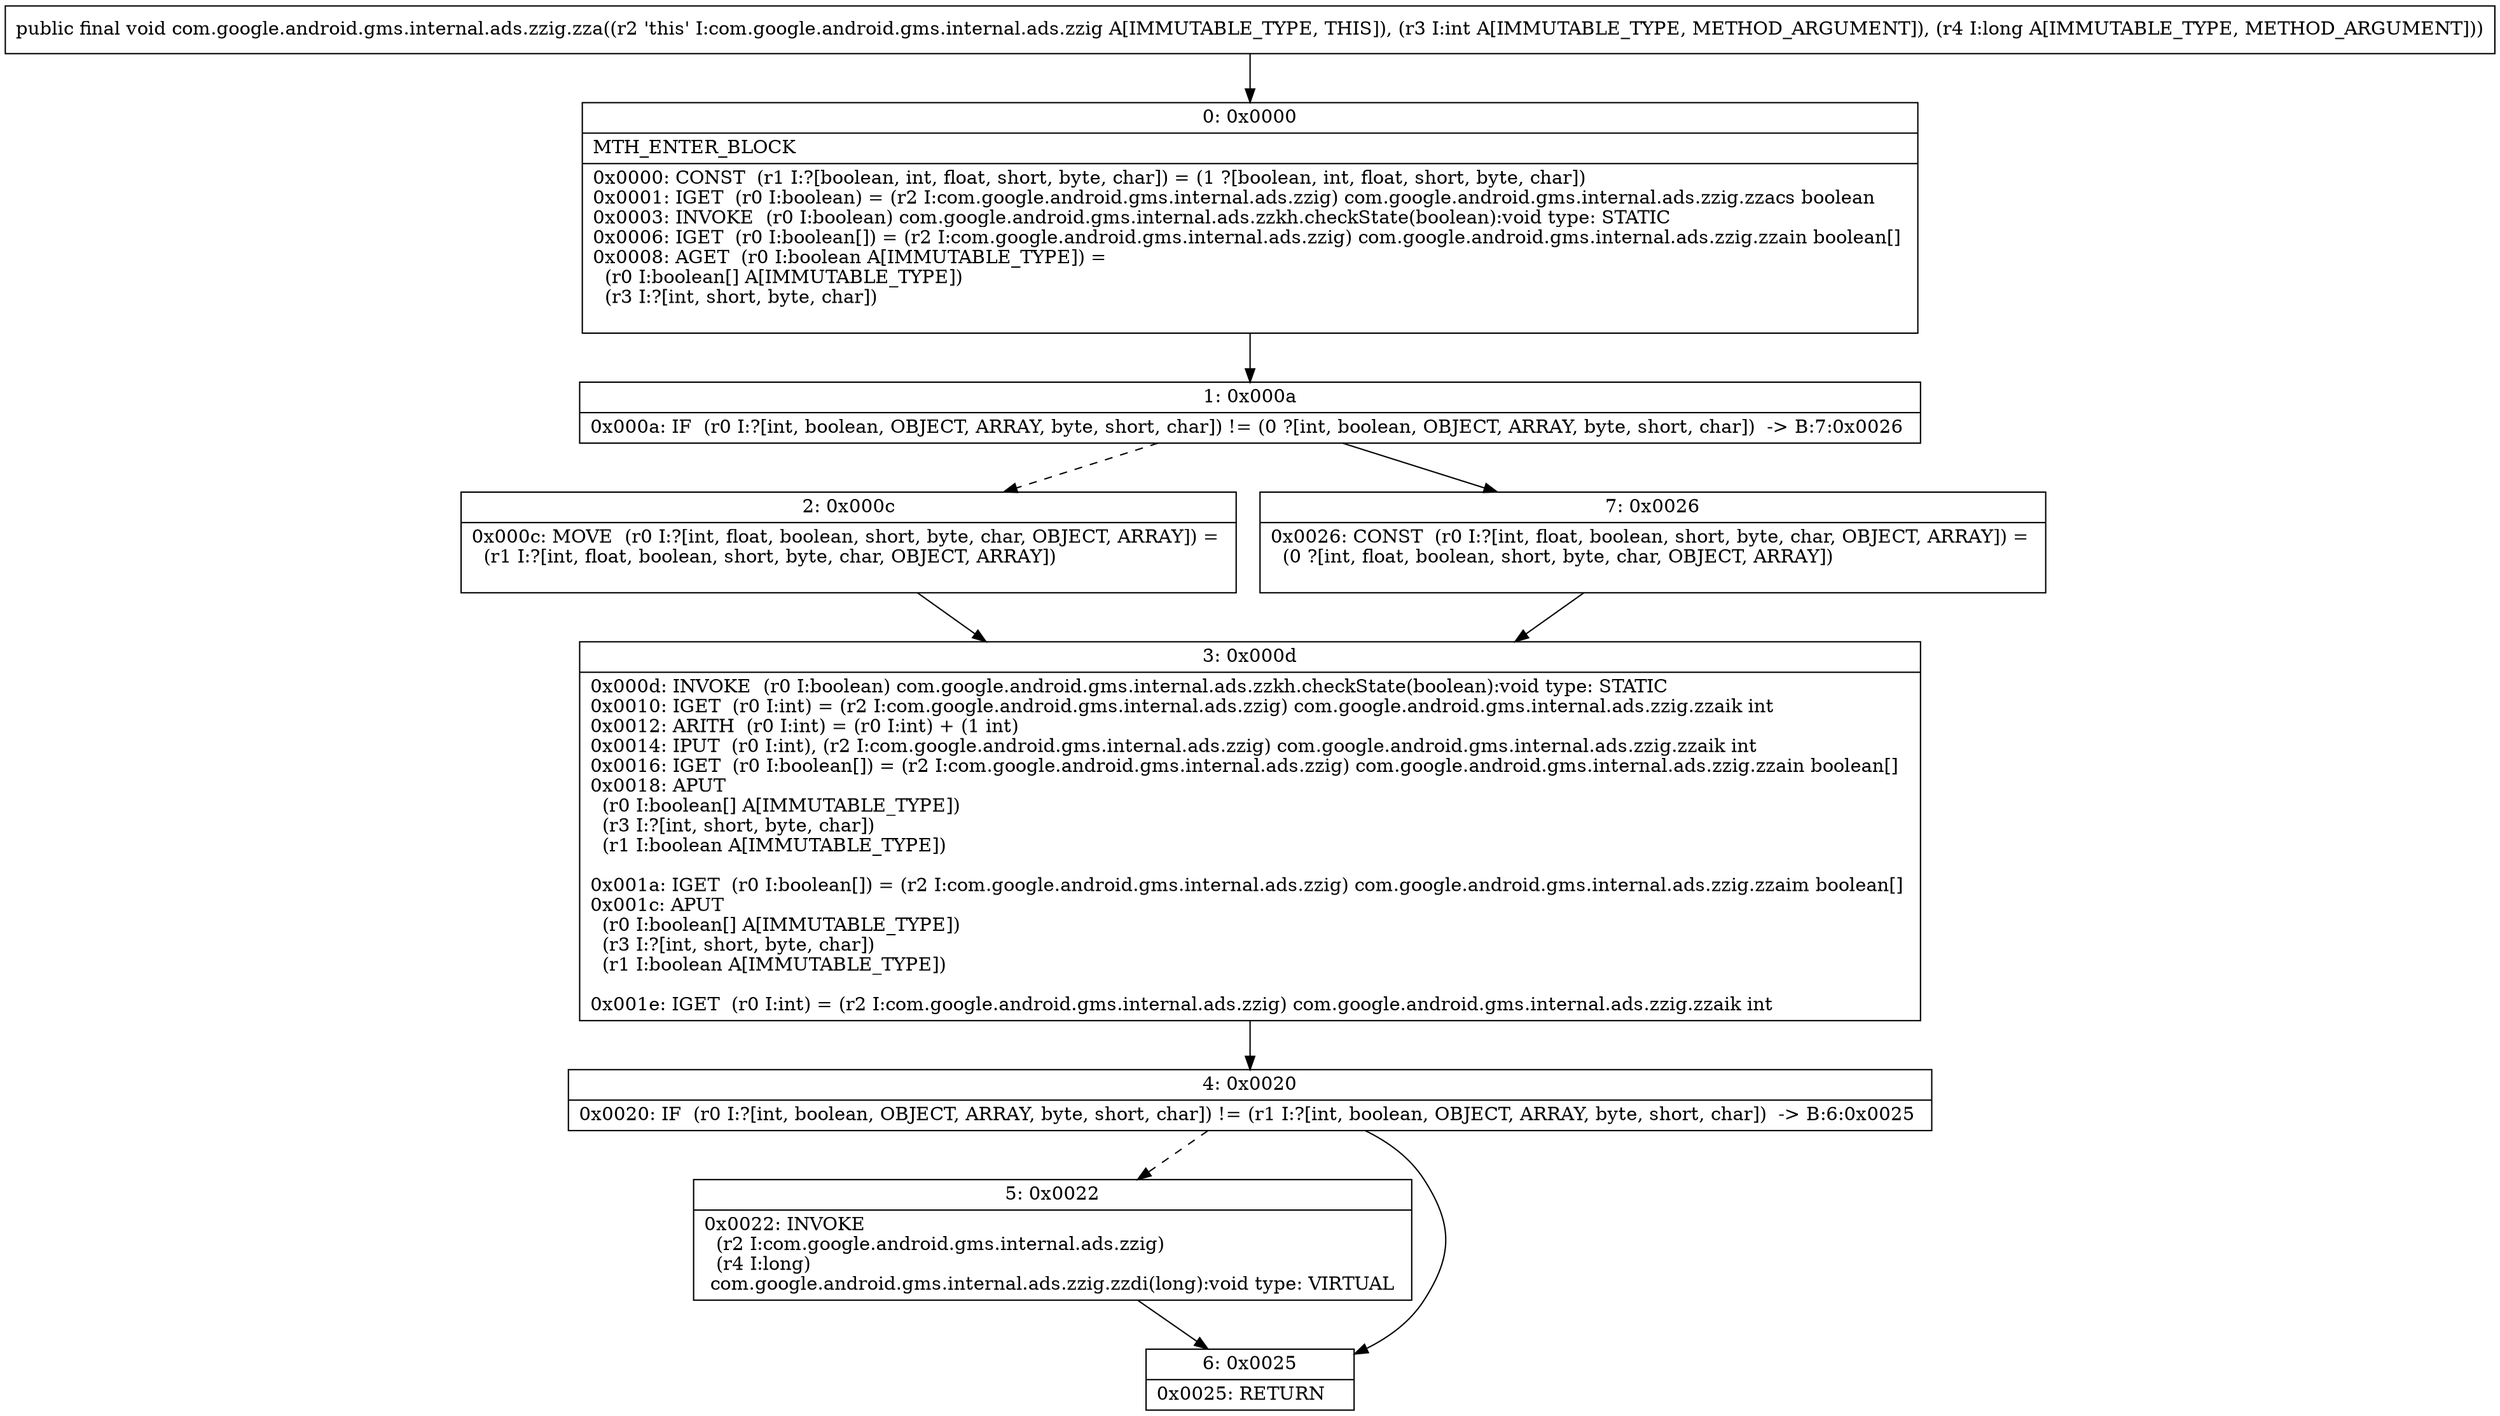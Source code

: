 digraph "CFG forcom.google.android.gms.internal.ads.zzig.zza(IJ)V" {
Node_0 [shape=record,label="{0\:\ 0x0000|MTH_ENTER_BLOCK\l|0x0000: CONST  (r1 I:?[boolean, int, float, short, byte, char]) = (1 ?[boolean, int, float, short, byte, char]) \l0x0001: IGET  (r0 I:boolean) = (r2 I:com.google.android.gms.internal.ads.zzig) com.google.android.gms.internal.ads.zzig.zzacs boolean \l0x0003: INVOKE  (r0 I:boolean) com.google.android.gms.internal.ads.zzkh.checkState(boolean):void type: STATIC \l0x0006: IGET  (r0 I:boolean[]) = (r2 I:com.google.android.gms.internal.ads.zzig) com.google.android.gms.internal.ads.zzig.zzain boolean[] \l0x0008: AGET  (r0 I:boolean A[IMMUTABLE_TYPE]) = \l  (r0 I:boolean[] A[IMMUTABLE_TYPE])\l  (r3 I:?[int, short, byte, char])\l \l}"];
Node_1 [shape=record,label="{1\:\ 0x000a|0x000a: IF  (r0 I:?[int, boolean, OBJECT, ARRAY, byte, short, char]) != (0 ?[int, boolean, OBJECT, ARRAY, byte, short, char])  \-\> B:7:0x0026 \l}"];
Node_2 [shape=record,label="{2\:\ 0x000c|0x000c: MOVE  (r0 I:?[int, float, boolean, short, byte, char, OBJECT, ARRAY]) = \l  (r1 I:?[int, float, boolean, short, byte, char, OBJECT, ARRAY])\l \l}"];
Node_3 [shape=record,label="{3\:\ 0x000d|0x000d: INVOKE  (r0 I:boolean) com.google.android.gms.internal.ads.zzkh.checkState(boolean):void type: STATIC \l0x0010: IGET  (r0 I:int) = (r2 I:com.google.android.gms.internal.ads.zzig) com.google.android.gms.internal.ads.zzig.zzaik int \l0x0012: ARITH  (r0 I:int) = (r0 I:int) + (1 int) \l0x0014: IPUT  (r0 I:int), (r2 I:com.google.android.gms.internal.ads.zzig) com.google.android.gms.internal.ads.zzig.zzaik int \l0x0016: IGET  (r0 I:boolean[]) = (r2 I:com.google.android.gms.internal.ads.zzig) com.google.android.gms.internal.ads.zzig.zzain boolean[] \l0x0018: APUT  \l  (r0 I:boolean[] A[IMMUTABLE_TYPE])\l  (r3 I:?[int, short, byte, char])\l  (r1 I:boolean A[IMMUTABLE_TYPE])\l \l0x001a: IGET  (r0 I:boolean[]) = (r2 I:com.google.android.gms.internal.ads.zzig) com.google.android.gms.internal.ads.zzig.zzaim boolean[] \l0x001c: APUT  \l  (r0 I:boolean[] A[IMMUTABLE_TYPE])\l  (r3 I:?[int, short, byte, char])\l  (r1 I:boolean A[IMMUTABLE_TYPE])\l \l0x001e: IGET  (r0 I:int) = (r2 I:com.google.android.gms.internal.ads.zzig) com.google.android.gms.internal.ads.zzig.zzaik int \l}"];
Node_4 [shape=record,label="{4\:\ 0x0020|0x0020: IF  (r0 I:?[int, boolean, OBJECT, ARRAY, byte, short, char]) != (r1 I:?[int, boolean, OBJECT, ARRAY, byte, short, char])  \-\> B:6:0x0025 \l}"];
Node_5 [shape=record,label="{5\:\ 0x0022|0x0022: INVOKE  \l  (r2 I:com.google.android.gms.internal.ads.zzig)\l  (r4 I:long)\l com.google.android.gms.internal.ads.zzig.zzdi(long):void type: VIRTUAL \l}"];
Node_6 [shape=record,label="{6\:\ 0x0025|0x0025: RETURN   \l}"];
Node_7 [shape=record,label="{7\:\ 0x0026|0x0026: CONST  (r0 I:?[int, float, boolean, short, byte, char, OBJECT, ARRAY]) = \l  (0 ?[int, float, boolean, short, byte, char, OBJECT, ARRAY])\l \l}"];
MethodNode[shape=record,label="{public final void com.google.android.gms.internal.ads.zzig.zza((r2 'this' I:com.google.android.gms.internal.ads.zzig A[IMMUTABLE_TYPE, THIS]), (r3 I:int A[IMMUTABLE_TYPE, METHOD_ARGUMENT]), (r4 I:long A[IMMUTABLE_TYPE, METHOD_ARGUMENT])) }"];
MethodNode -> Node_0;
Node_0 -> Node_1;
Node_1 -> Node_2[style=dashed];
Node_1 -> Node_7;
Node_2 -> Node_3;
Node_3 -> Node_4;
Node_4 -> Node_5[style=dashed];
Node_4 -> Node_6;
Node_5 -> Node_6;
Node_7 -> Node_3;
}

